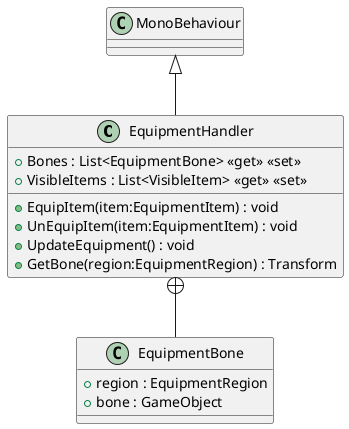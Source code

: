 @startuml
class EquipmentHandler {
    + Bones : List<EquipmentBone> <<get>> <<set>>
    + VisibleItems : List<VisibleItem> <<get>> <<set>>
    + EquipItem(item:EquipmentItem) : void
    + UnEquipItem(item:EquipmentItem) : void
    + UpdateEquipment() : void
    + GetBone(region:EquipmentRegion) : Transform
}
class EquipmentBone {
    + region : EquipmentRegion
    + bone : GameObject
}
MonoBehaviour <|-- EquipmentHandler
EquipmentHandler +-- EquipmentBone
@enduml
